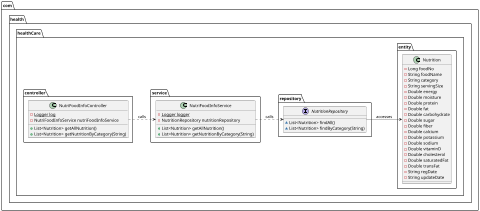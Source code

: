 @startuml
scale 0.3
left to right direction

class com.health.healthCare.service.NutriFoodInfoService {
- {static} Logger logger
- NutritionRepository nutritionRepository
+ List<Nutrition> getAllNutrition()
+ List<Nutrition> getNutritionByCategory(String)
}



class com.health.healthCare.controller.NutriFoodInfoController {
- {static} Logger log
- NutriFoodInfoService nutriFoodInfoService
+ List<Nutrition> getAllNutrition()
+ List<Nutrition> getNutritionByCategory(String)
}

class com.health.healthCare.entity.Nutrition {
- Long foodNo
- String foodName
- String category
- String servingSize
- Double energy
- Double moisture
- Double protein
- Double fat
- Double carbohydrate
- Double sugar
- Double fiber
- Double calcium
- Double potassium
- Double sodium
- Double vitaminD
- Double cholesterol
- Double saturatedFat
- Double transFat
- String regDate
- String updateDate
}

interface com.health.healthCare.repository.NutritionRepository {
~ List<Nutrition> findAll()
~ List<Nutrition> findByCategory(String)
}

NutriFoodInfoService ..> NutritionRepository : calls
NutriFoodInfoController ..> NutriFoodInfoService : calls
NutritionRepository --> Nutrition  : accesses

@enduml